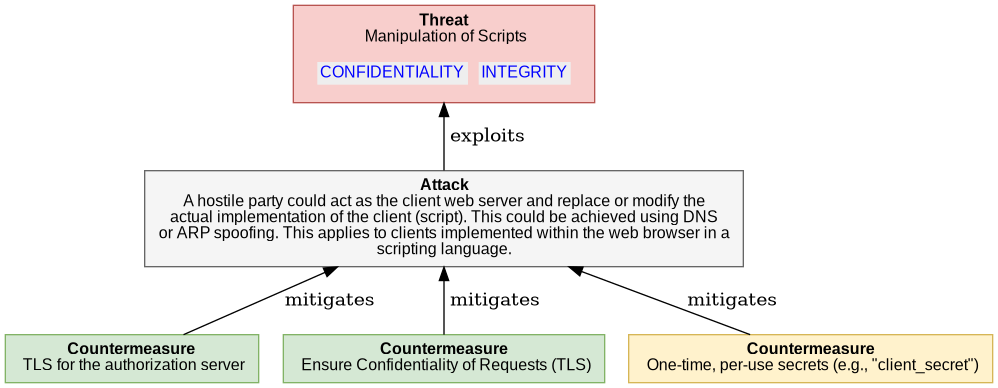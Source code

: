  

@startuml
digraph G {
rankdir="BT";
  node [shape=plaintext, fontname="Arial" fontsize="12"];
    "4_4_2_4_MANIPULATION_SCRIPTS" [ fillcolor="#F8CECC", style=filled, shape=polygon, color="#B85450"
    label= 
    <<table border="0" cellborder="0" cellspacing="0">
     <tr><td align="center"><b>Threat</b><br/> 

Manipulation of Scripts
</td></tr>
     <tr><td><table border="0" cellborder="0" cellspacing="8"><tr>
                ret += secObj.linkedImpactMDText()
     <td align="center" href="#OAuth2.CONFIDENTIALITY" bgcolor="#EEEEEE"><font color="blue">CONFIDENTIALITY</font></td>
                ret += secObj.linkedImpactMDText()
     <td align="center" href="#OAuth2.INTEGRITY" bgcolor="#EEEEEE"><font color="blue">INTEGRITY</font></td>
     </tr></table></td></tr>   
   </table>>
   ];
    
"4_4_2_4_MANIPULATION_SCRIPTS_attack" [ fillcolor="#f5f5f5", style=filled, shape=polygon, color="#666666", label =     
    <<table border="0" cellborder="0" cellspacing="0">
     <tr><td align="center"><b>Attack</b><br/>

A hostile party could act as the client web server and replace or modify the<br/>actual implementation of the client (script). This could be achieved using DNS<br/>or ARP spoofing. This applies to clients implemented within the web browser in a<br/>scripting language.
</td></tr>
   </table>>
    ]

"4_4_2_4_MANIPULATION_SCRIPTS_attack" -> "4_4_2_4_MANIPULATION_SCRIPTS"  [label = " exploits"]

    "4_4_2_4_MANIPULATION_SCRIPTS_countermeasure0" [ 
       fillcolor="#D5E8D4", style=filled, shape=polygon, color="#82B366", label =     
    <<table border="0" cellborder="0" cellspacing="0">
     <tr><td align="left"><b>Countermeasure</b><br/> 

TLS for the authorization server
</td></tr>
   </table>>
   ]

     "4_4_2_4_MANIPULATION_SCRIPTS_countermeasure0" -> "4_4_2_4_MANIPULATION_SCRIPTS_attack" [label = " mitigates"]

    "4_4_2_4_MANIPULATION_SCRIPTS_countermeasure1" [ 
       fillcolor="#D5E8D4", style=filled, shape=polygon, color="#82B366", label =     
    <<table border="0" cellborder="0" cellspacing="0">
     <tr><td align="left"><b>Countermeasure</b><br/> 

Ensure Confidentiality of Requests (TLS)
</td></tr>
   </table>>
   ]

     "4_4_2_4_MANIPULATION_SCRIPTS_countermeasure1" -> "4_4_2_4_MANIPULATION_SCRIPTS_attack" [label = " mitigates"]

    "4_4_2_4_MANIPULATION_SCRIPTS_countermeasure2" [ 
       fillcolor="#FFF2CC", style=filled, shape=polygon, color="#D6B656", label =     
    <<table border="0" cellborder="0" cellspacing="0">
     <tr><td align="left"><b>Countermeasure</b><br/> 

One-time, per-use secrets (e.g., &quot;client_secret&quot;)
</td></tr>
   </table>>
   ]

     "4_4_2_4_MANIPULATION_SCRIPTS_countermeasure2" -> "4_4_2_4_MANIPULATION_SCRIPTS_attack" [label = " mitigates"]

}
@enduml

